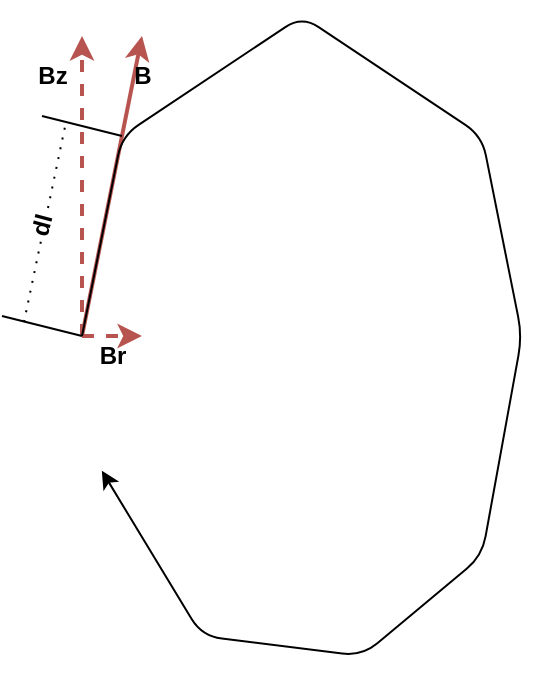 <mxfile version="16.6.6" type="github">
  <diagram id="2MRQ6mGb82hL9l3D1WS1" name="Page-1">
    <mxGraphModel dx="865" dy="476" grid="1" gridSize="10" guides="1" tooltips="1" connect="1" arrows="1" fold="1" page="1" pageScale="1" pageWidth="827" pageHeight="1169" math="0" shadow="0">
      <root>
        <mxCell id="0" />
        <mxCell id="1" parent="0" />
        <mxCell id="g2Xjw3V2809M8FNxGNT6-2" value="" style="endArrow=classic;html=1;rounded=1;fillColor=#f8cecc;strokeColor=#b85450;strokeWidth=2;" edge="1" parent="1">
          <mxGeometry width="50" height="50" relative="1" as="geometry">
            <mxPoint x="360" y="600" as="sourcePoint" />
            <mxPoint x="390" y="450" as="targetPoint" />
          </mxGeometry>
        </mxCell>
        <mxCell id="g2Xjw3V2809M8FNxGNT6-3" value="" style="endArrow=classic;html=1;rounded=1;strokeWidth=2;dashed=1;fillColor=#f8cecc;strokeColor=#b85450;" edge="1" parent="1">
          <mxGeometry width="50" height="50" relative="1" as="geometry">
            <mxPoint x="360" y="600" as="sourcePoint" />
            <mxPoint x="390" y="600" as="targetPoint" />
          </mxGeometry>
        </mxCell>
        <mxCell id="g2Xjw3V2809M8FNxGNT6-4" value="" style="endArrow=classic;html=1;rounded=1;dashed=1;strokeWidth=2;fillColor=#f8cecc;strokeColor=#b85450;" edge="1" parent="1">
          <mxGeometry width="50" height="50" relative="1" as="geometry">
            <mxPoint x="360" y="600" as="sourcePoint" />
            <mxPoint x="360" y="450" as="targetPoint" />
          </mxGeometry>
        </mxCell>
        <mxCell id="g2Xjw3V2809M8FNxGNT6-5" value="&lt;b&gt;Br&lt;/b&gt;" style="text;html=1;resizable=0;autosize=1;align=center;verticalAlign=middle;points=[];fillColor=none;strokeColor=none;rounded=0;" vertex="1" parent="1">
          <mxGeometry x="360" y="600" width="30" height="20" as="geometry" />
        </mxCell>
        <mxCell id="g2Xjw3V2809M8FNxGNT6-6" value="&lt;b&gt;Bz&lt;/b&gt;" style="text;html=1;resizable=0;autosize=1;align=center;verticalAlign=middle;points=[];fillColor=none;strokeColor=none;rounded=0;" vertex="1" parent="1">
          <mxGeometry x="330" y="460" width="30" height="20" as="geometry" />
        </mxCell>
        <mxCell id="g2Xjw3V2809M8FNxGNT6-7" value="&lt;b&gt;B&lt;/b&gt;" style="text;html=1;resizable=0;autosize=1;align=center;verticalAlign=middle;points=[];fillColor=none;strokeColor=none;rounded=0;" vertex="1" parent="1">
          <mxGeometry x="380" y="460" width="20" height="20" as="geometry" />
        </mxCell>
        <mxCell id="g2Xjw3V2809M8FNxGNT6-10" value="" style="endArrow=classic;html=1;rounded=1;strokeWidth=1;entryX=0.045;entryY=0.689;entryDx=0;entryDy=0;entryPerimeter=0;" edge="1" parent="1">
          <mxGeometry width="50" height="50" relative="1" as="geometry">
            <mxPoint x="360" y="600" as="sourcePoint" />
            <mxPoint x="369.9" y="667.37" as="targetPoint" />
            <Array as="points">
              <mxPoint x="380" y="500" />
              <mxPoint x="470" y="440" />
              <mxPoint x="560" y="500" />
              <mxPoint x="580" y="600" />
              <mxPoint x="560" y="710" />
              <mxPoint x="500" y="760" />
              <mxPoint x="420" y="750" />
            </Array>
          </mxGeometry>
        </mxCell>
        <mxCell id="g2Xjw3V2809M8FNxGNT6-11" value="" style="endArrow=none;html=1;strokeWidth=1;rounded=1;" edge="1" parent="1">
          <mxGeometry width="50" height="50" relative="1" as="geometry">
            <mxPoint x="340" y="490" as="sourcePoint" />
            <mxPoint x="380" y="500" as="targetPoint" />
          </mxGeometry>
        </mxCell>
        <mxCell id="g2Xjw3V2809M8FNxGNT6-12" value="" style="endArrow=none;html=1;strokeWidth=1;rounded=1;" edge="1" parent="1">
          <mxGeometry width="50" height="50" relative="1" as="geometry">
            <mxPoint x="320" y="590" as="sourcePoint" />
            <mxPoint x="360" y="600" as="targetPoint" />
          </mxGeometry>
        </mxCell>
        <mxCell id="g2Xjw3V2809M8FNxGNT6-14" value="" style="endArrow=none;dashed=1;html=1;dashPattern=1 4;strokeWidth=1;rounded=1;" edge="1" parent="1">
          <mxGeometry width="50" height="50" relative="1" as="geometry">
            <mxPoint x="331" y="593" as="sourcePoint" />
            <mxPoint x="340" y="550" as="targetPoint" />
          </mxGeometry>
        </mxCell>
        <mxCell id="g2Xjw3V2809M8FNxGNT6-15" value="" style="endArrow=none;dashed=1;html=1;dashPattern=1 4;strokeWidth=1;rounded=1;" edge="1" parent="1">
          <mxGeometry width="50" height="50" relative="1" as="geometry">
            <mxPoint x="343" y="536" as="sourcePoint" />
            <mxPoint x="352" y="493" as="targetPoint" />
          </mxGeometry>
        </mxCell>
        <mxCell id="g2Xjw3V2809M8FNxGNT6-16" value="&lt;b&gt;dl&lt;/b&gt;" style="text;html=1;resizable=0;autosize=1;align=center;verticalAlign=middle;points=[];fillColor=none;strokeColor=none;rounded=0;rotation=-75;" vertex="1" parent="1">
          <mxGeometry x="325" y="535" width="30" height="20" as="geometry" />
        </mxCell>
      </root>
    </mxGraphModel>
  </diagram>
</mxfile>
